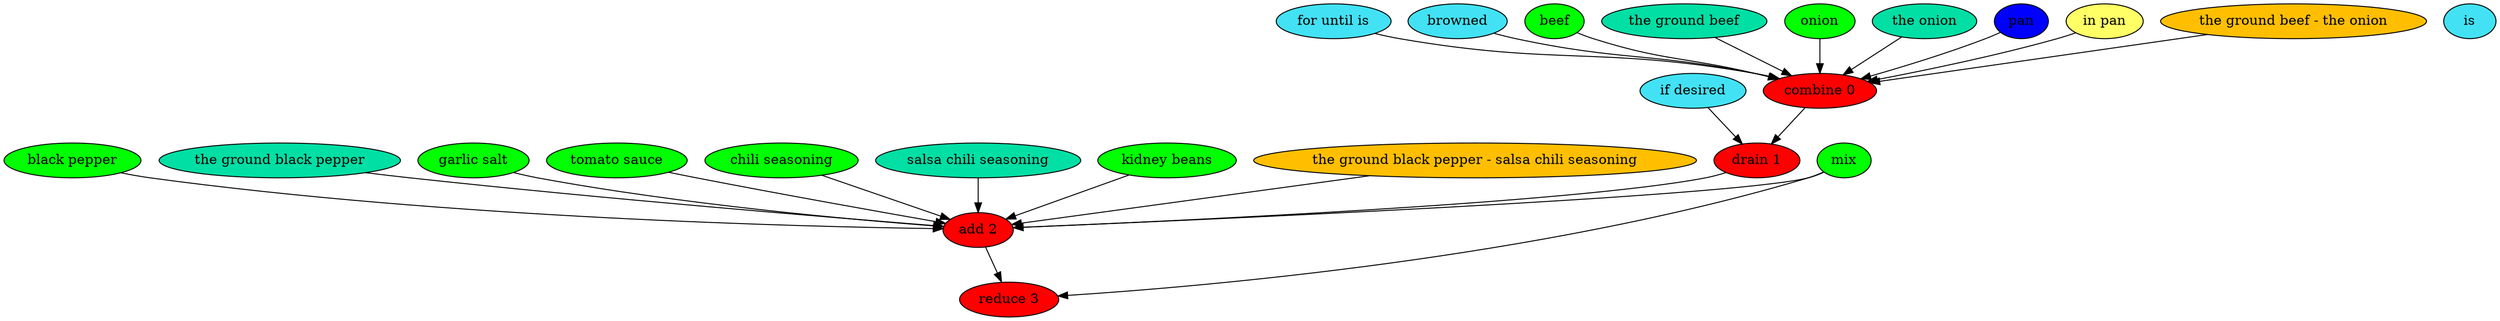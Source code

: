 digraph G {
"combine 0" [style=filled, fillcolor=red];
"for until is" [style=filled, fillcolor="#42e2f4"];
"for until is" -> "combine 0";
browned [style=filled, fillcolor="#42e2f4"];
browned -> "combine 0";
is [style=filled, fillcolor="#42e2f4"];
beef [style=filled, fillcolor=green];
beef -> "combine 0";
"the ground beef" [style=filled, fillcolor="#01DFA5"];
"the ground beef" -> "combine 0";
onion [style=filled, fillcolor=green];
onion -> "combine 0";
"the onion" [style=filled, fillcolor="#01DFA5"];
"the onion" -> "combine 0";
pan [style=filled, fillcolor="#0000ff"];
pan -> "combine 0";
"in pan" [style=filled, fillcolor="#ffff66"];
"in pan" -> "combine 0";
"the ground beef - the onion" [style=filled, fillcolor="#FFBF00"];
"the ground beef - the onion" -> "combine 0";
"drain 1" [style=filled, fillcolor=red];
"if desired" [style=filled, fillcolor="#42e2f4"];
"if desired" -> "drain 1";
"add 2" [style=filled, fillcolor=red];
"black pepper" [style=filled, fillcolor=green];
"black pepper" -> "add 2";
"the ground black pepper" [style=filled, fillcolor="#01DFA5"];
"the ground black pepper" -> "add 2";
"garlic salt" [style=filled, fillcolor=green];
"garlic salt" -> "add 2";
"tomato sauce" [style=filled, fillcolor=green];
"tomato sauce" -> "add 2";
mix [style=filled, fillcolor=green];
mix -> "add 2";
"chili seasoning" [style=filled, fillcolor=green];
"chili seasoning" -> "add 2";
"salsa chili seasoning" [style=filled, fillcolor="#01DFA5"];
"salsa chili seasoning" -> "add 2";
"kidney beans" [style=filled, fillcolor=green];
"kidney beans" -> "add 2";
"the ground black pepper - salsa chili seasoning" [style=filled, fillcolor="#FFBF00"];
"the ground black pepper - salsa chili seasoning" -> "add 2";
"reduce 3" [style=filled, fillcolor=red];
mix [style=filled, fillcolor=green];
mix -> "reduce 3";
"combine 0" -> "drain 1";
"drain 1" -> "add 2";
"add 2" -> "reduce 3";
}
